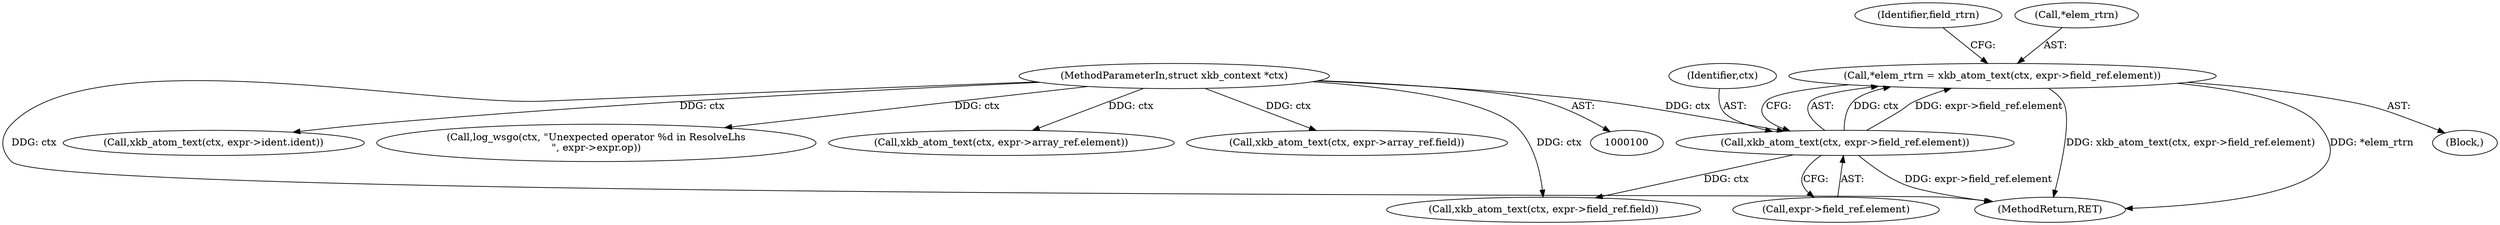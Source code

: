 digraph "0_libxkbcommon_38e1766bc6e20108948aec8a0b222a4bad0254e9@pointer" {
"1000136" [label="(Call,*elem_rtrn = xkb_atom_text(ctx, expr->field_ref.element))"];
"1000139" [label="(Call,xkb_atom_text(ctx, expr->field_ref.element))"];
"1000101" [label="(MethodParameterIn,struct xkb_context *ctx)"];
"1000205" [label="(MethodReturn,RET)"];
"1000141" [label="(Call,expr->field_ref.element)"];
"1000122" [label="(Call,xkb_atom_text(ctx, expr->ident.ident))"];
"1000148" [label="(Identifier,field_rtrn)"];
"1000101" [label="(MethodParameterIn,struct xkb_context *ctx)"];
"1000113" [label="(Block,)"];
"1000139" [label="(Call,xkb_atom_text(ctx, expr->field_ref.element))"];
"1000195" [label="(Call,log_wsgo(ctx, \"Unexpected operator %d in ResolveLhs\n\", expr->expr.op))"];
"1000166" [label="(Call,xkb_atom_text(ctx, expr->array_ref.element))"];
"1000136" [label="(Call,*elem_rtrn = xkb_atom_text(ctx, expr->field_ref.element))"];
"1000137" [label="(Call,*elem_rtrn)"];
"1000140" [label="(Identifier,ctx)"];
"1000176" [label="(Call,xkb_atom_text(ctx, expr->array_ref.field))"];
"1000149" [label="(Call,xkb_atom_text(ctx, expr->field_ref.field))"];
"1000136" -> "1000113"  [label="AST: "];
"1000136" -> "1000139"  [label="CFG: "];
"1000137" -> "1000136"  [label="AST: "];
"1000139" -> "1000136"  [label="AST: "];
"1000148" -> "1000136"  [label="CFG: "];
"1000136" -> "1000205"  [label="DDG: xkb_atom_text(ctx, expr->field_ref.element)"];
"1000136" -> "1000205"  [label="DDG: *elem_rtrn"];
"1000139" -> "1000136"  [label="DDG: ctx"];
"1000139" -> "1000136"  [label="DDG: expr->field_ref.element"];
"1000139" -> "1000141"  [label="CFG: "];
"1000140" -> "1000139"  [label="AST: "];
"1000141" -> "1000139"  [label="AST: "];
"1000139" -> "1000205"  [label="DDG: expr->field_ref.element"];
"1000101" -> "1000139"  [label="DDG: ctx"];
"1000139" -> "1000149"  [label="DDG: ctx"];
"1000101" -> "1000100"  [label="AST: "];
"1000101" -> "1000205"  [label="DDG: ctx"];
"1000101" -> "1000122"  [label="DDG: ctx"];
"1000101" -> "1000149"  [label="DDG: ctx"];
"1000101" -> "1000166"  [label="DDG: ctx"];
"1000101" -> "1000176"  [label="DDG: ctx"];
"1000101" -> "1000195"  [label="DDG: ctx"];
}
